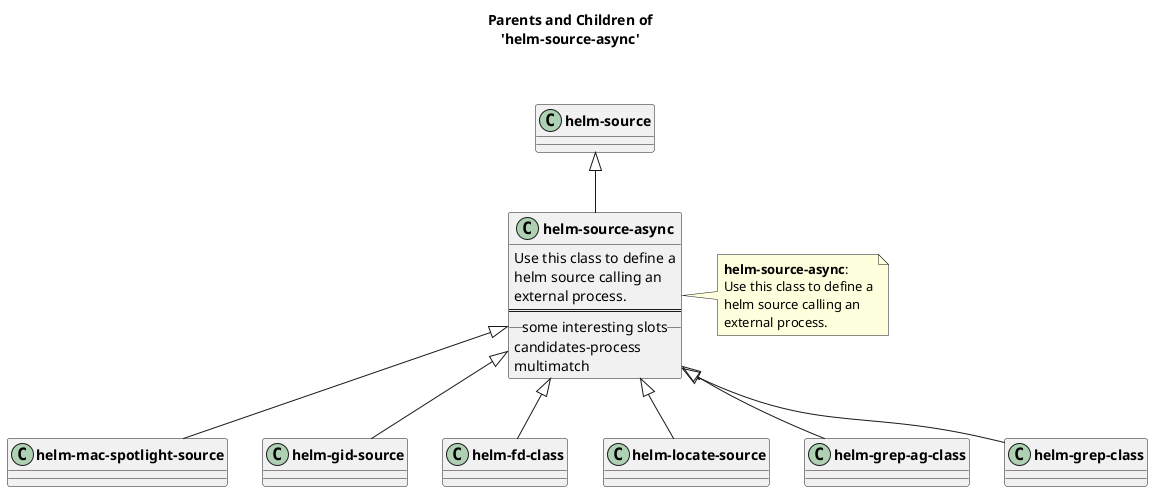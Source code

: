 @startuml
skinparam classFontStyle bold
skinparam captionFontStyle bold
title **Parents and Children of**\n**'helm-source-async'**\n\n
"helm-source" <|-- "helm-source-async"
class "helm-source"
class "helm-source-async" {
	Use this class to define a
	helm source calling an
	external process.
	==
	__ some interesting slots __
	candidates-process
	multimatch
}
note right of "helm-source-async"
	**helm-source-async**:
	Use this class to define a
	helm source calling an
	external process.
end note
"helm-source-async" <|-- "helm-mac-spotlight-source"
"helm-source-async" <|-- "helm-gid-source"
"helm-source-async" <|-- "helm-fd-class"
"helm-source-async" <|-- "helm-locate-source"
"helm-source-async" <|-- "helm-grep-ag-class"
"helm-source-async" <|-- "helm-grep-class"
@enduml
